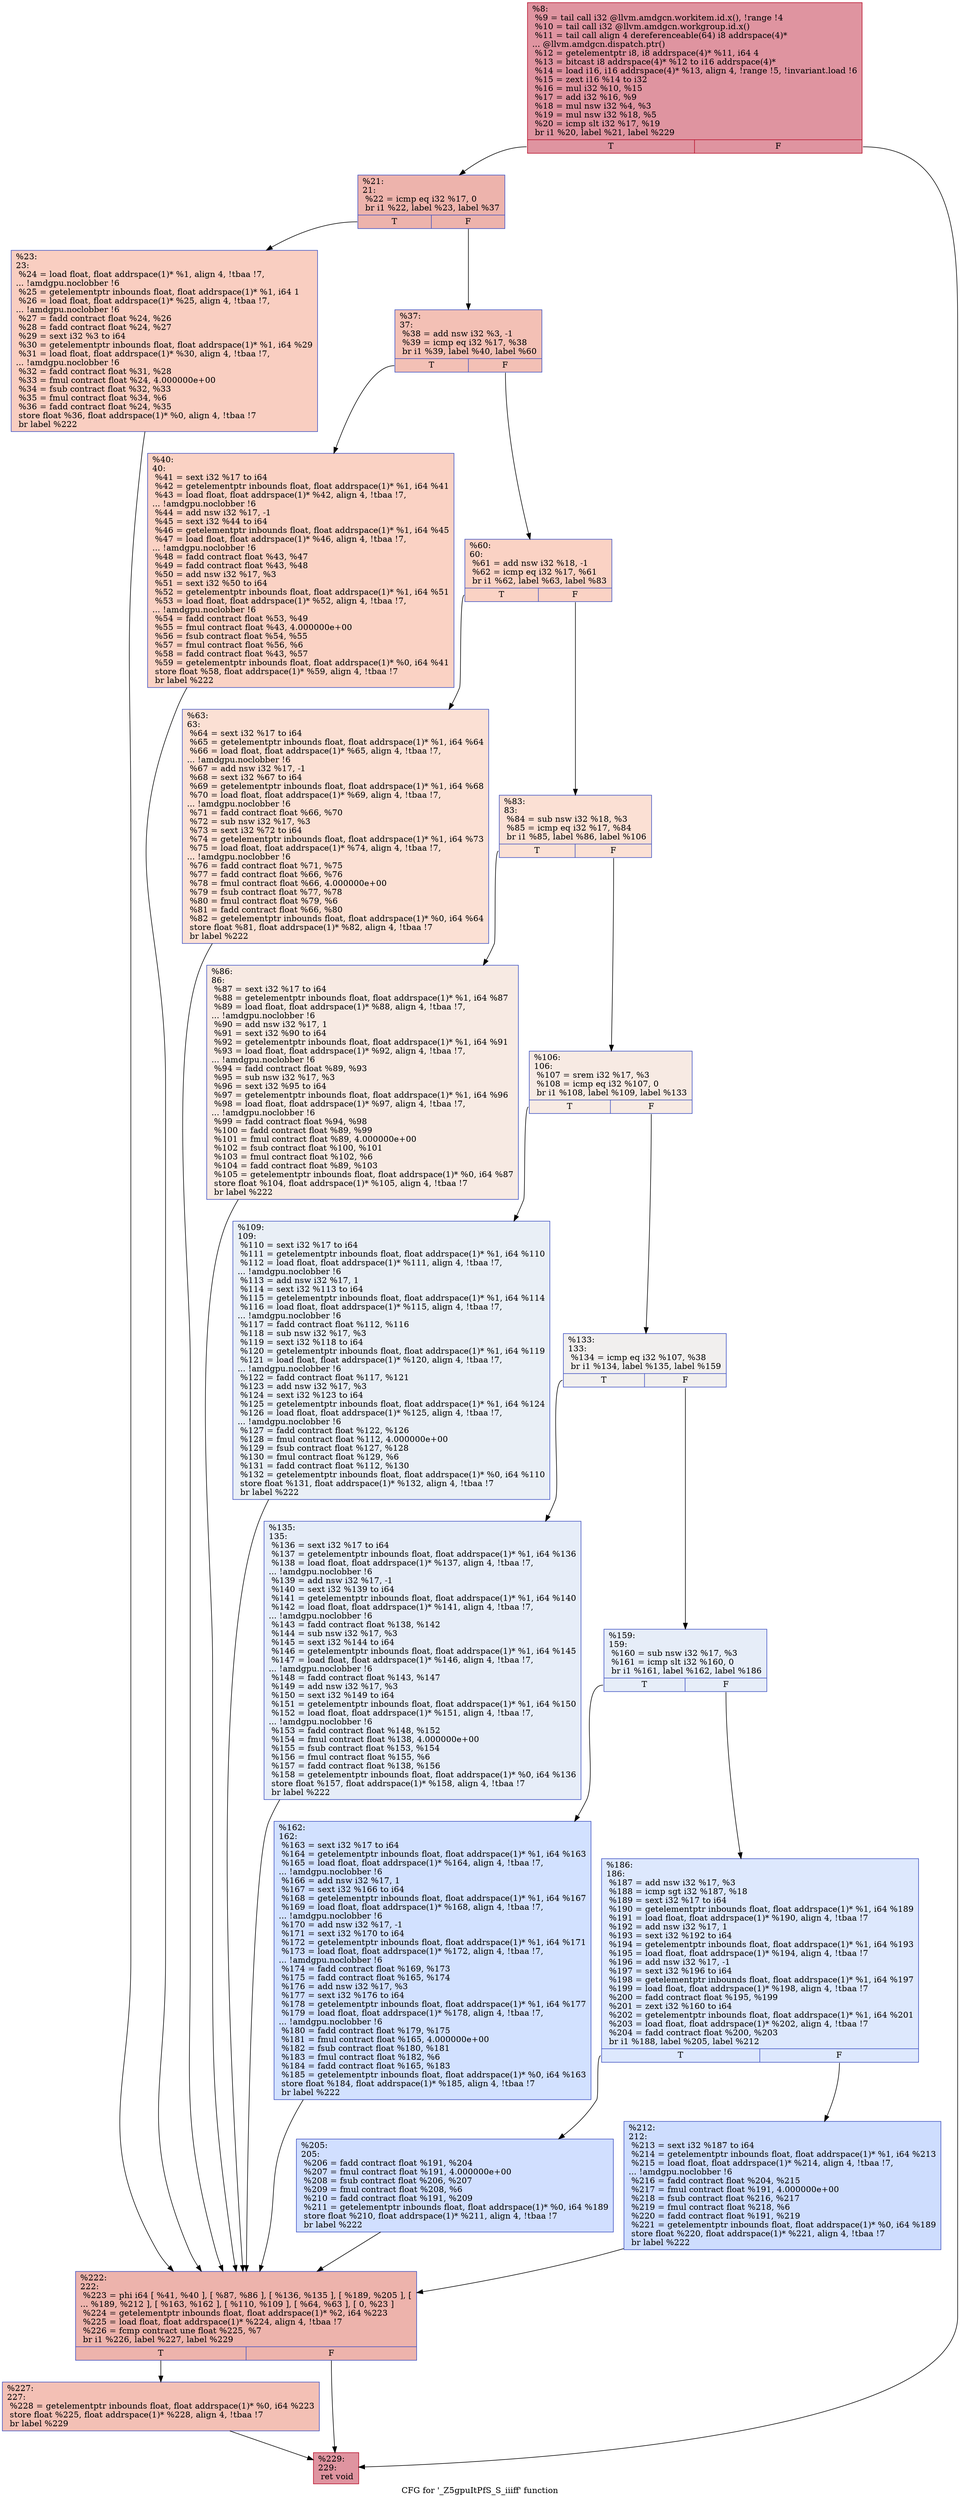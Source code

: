 digraph "CFG for '_Z5gpuItPfS_S_iiiff' function" {
	label="CFG for '_Z5gpuItPfS_S_iiiff' function";

	Node0x5f6be20 [shape=record,color="#b70d28ff", style=filled, fillcolor="#b70d2870",label="{%8:\l  %9 = tail call i32 @llvm.amdgcn.workitem.id.x(), !range !4\l  %10 = tail call i32 @llvm.amdgcn.workgroup.id.x()\l  %11 = tail call align 4 dereferenceable(64) i8 addrspace(4)*\l... @llvm.amdgcn.dispatch.ptr()\l  %12 = getelementptr i8, i8 addrspace(4)* %11, i64 4\l  %13 = bitcast i8 addrspace(4)* %12 to i16 addrspace(4)*\l  %14 = load i16, i16 addrspace(4)* %13, align 4, !range !5, !invariant.load !6\l  %15 = zext i16 %14 to i32\l  %16 = mul i32 %10, %15\l  %17 = add i32 %16, %9\l  %18 = mul nsw i32 %4, %3\l  %19 = mul nsw i32 %18, %5\l  %20 = icmp slt i32 %17, %19\l  br i1 %20, label %21, label %229\l|{<s0>T|<s1>F}}"];
	Node0x5f6be20:s0 -> Node0x5f6de70;
	Node0x5f6be20:s1 -> Node0x5f6df00;
	Node0x5f6de70 [shape=record,color="#3d50c3ff", style=filled, fillcolor="#d6524470",label="{%21:\l21:                                               \l  %22 = icmp eq i32 %17, 0\l  br i1 %22, label %23, label %37\l|{<s0>T|<s1>F}}"];
	Node0x5f6de70:s0 -> Node0x5f6e0d0;
	Node0x5f6de70:s1 -> Node0x5f6e120;
	Node0x5f6e0d0 [shape=record,color="#3d50c3ff", style=filled, fillcolor="#f2907270",label="{%23:\l23:                                               \l  %24 = load float, float addrspace(1)* %1, align 4, !tbaa !7,\l... !amdgpu.noclobber !6\l  %25 = getelementptr inbounds float, float addrspace(1)* %1, i64 1\l  %26 = load float, float addrspace(1)* %25, align 4, !tbaa !7,\l... !amdgpu.noclobber !6\l  %27 = fadd contract float %24, %26\l  %28 = fadd contract float %24, %27\l  %29 = sext i32 %3 to i64\l  %30 = getelementptr inbounds float, float addrspace(1)* %1, i64 %29\l  %31 = load float, float addrspace(1)* %30, align 4, !tbaa !7,\l... !amdgpu.noclobber !6\l  %32 = fadd contract float %31, %28\l  %33 = fmul contract float %24, 4.000000e+00\l  %34 = fsub contract float %32, %33\l  %35 = fmul contract float %34, %6\l  %36 = fadd contract float %24, %35\l  store float %36, float addrspace(1)* %0, align 4, !tbaa !7\l  br label %222\l}"];
	Node0x5f6e0d0 -> Node0x5f703f0;
	Node0x5f6e120 [shape=record,color="#3d50c3ff", style=filled, fillcolor="#e5705870",label="{%37:\l37:                                               \l  %38 = add nsw i32 %3, -1\l  %39 = icmp eq i32 %17, %38\l  br i1 %39, label %40, label %60\l|{<s0>T|<s1>F}}"];
	Node0x5f6e120:s0 -> Node0x5f705d0;
	Node0x5f6e120:s1 -> Node0x5f70620;
	Node0x5f705d0 [shape=record,color="#3d50c3ff", style=filled, fillcolor="#f4987a70",label="{%40:\l40:                                               \l  %41 = sext i32 %17 to i64\l  %42 = getelementptr inbounds float, float addrspace(1)* %1, i64 %41\l  %43 = load float, float addrspace(1)* %42, align 4, !tbaa !7,\l... !amdgpu.noclobber !6\l  %44 = add nsw i32 %17, -1\l  %45 = sext i32 %44 to i64\l  %46 = getelementptr inbounds float, float addrspace(1)* %1, i64 %45\l  %47 = load float, float addrspace(1)* %46, align 4, !tbaa !7,\l... !amdgpu.noclobber !6\l  %48 = fadd contract float %43, %47\l  %49 = fadd contract float %43, %48\l  %50 = add nsw i32 %17, %3\l  %51 = sext i32 %50 to i64\l  %52 = getelementptr inbounds float, float addrspace(1)* %1, i64 %51\l  %53 = load float, float addrspace(1)* %52, align 4, !tbaa !7,\l... !amdgpu.noclobber !6\l  %54 = fadd contract float %53, %49\l  %55 = fmul contract float %43, 4.000000e+00\l  %56 = fsub contract float %54, %55\l  %57 = fmul contract float %56, %6\l  %58 = fadd contract float %43, %57\l  %59 = getelementptr inbounds float, float addrspace(1)* %0, i64 %41\l  store float %58, float addrspace(1)* %59, align 4, !tbaa !7\l  br label %222\l}"];
	Node0x5f705d0 -> Node0x5f703f0;
	Node0x5f70620 [shape=record,color="#3d50c3ff", style=filled, fillcolor="#f4987a70",label="{%60:\l60:                                               \l  %61 = add nsw i32 %18, -1\l  %62 = icmp eq i32 %17, %61\l  br i1 %62, label %63, label %83\l|{<s0>T|<s1>F}}"];
	Node0x5f70620:s0 -> Node0x5f71460;
	Node0x5f70620:s1 -> Node0x5f714b0;
	Node0x5f71460 [shape=record,color="#3d50c3ff", style=filled, fillcolor="#f7b99e70",label="{%63:\l63:                                               \l  %64 = sext i32 %17 to i64\l  %65 = getelementptr inbounds float, float addrspace(1)* %1, i64 %64\l  %66 = load float, float addrspace(1)* %65, align 4, !tbaa !7,\l... !amdgpu.noclobber !6\l  %67 = add nsw i32 %17, -1\l  %68 = sext i32 %67 to i64\l  %69 = getelementptr inbounds float, float addrspace(1)* %1, i64 %68\l  %70 = load float, float addrspace(1)* %69, align 4, !tbaa !7,\l... !amdgpu.noclobber !6\l  %71 = fadd contract float %66, %70\l  %72 = sub nsw i32 %17, %3\l  %73 = sext i32 %72 to i64\l  %74 = getelementptr inbounds float, float addrspace(1)* %1, i64 %73\l  %75 = load float, float addrspace(1)* %74, align 4, !tbaa !7,\l... !amdgpu.noclobber !6\l  %76 = fadd contract float %71, %75\l  %77 = fadd contract float %66, %76\l  %78 = fmul contract float %66, 4.000000e+00\l  %79 = fsub contract float %77, %78\l  %80 = fmul contract float %79, %6\l  %81 = fadd contract float %66, %80\l  %82 = getelementptr inbounds float, float addrspace(1)* %0, i64 %64\l  store float %81, float addrspace(1)* %82, align 4, !tbaa !7\l  br label %222\l}"];
	Node0x5f71460 -> Node0x5f703f0;
	Node0x5f714b0 [shape=record,color="#3d50c3ff", style=filled, fillcolor="#f7b99e70",label="{%83:\l83:                                               \l  %84 = sub nsw i32 %18, %3\l  %85 = icmp eq i32 %17, %84\l  br i1 %85, label %86, label %106\l|{<s0>T|<s1>F}}"];
	Node0x5f714b0:s0 -> Node0x5f724c0;
	Node0x5f714b0:s1 -> Node0x5f72510;
	Node0x5f724c0 [shape=record,color="#3d50c3ff", style=filled, fillcolor="#eed0c070",label="{%86:\l86:                                               \l  %87 = sext i32 %17 to i64\l  %88 = getelementptr inbounds float, float addrspace(1)* %1, i64 %87\l  %89 = load float, float addrspace(1)* %88, align 4, !tbaa !7,\l... !amdgpu.noclobber !6\l  %90 = add nsw i32 %17, 1\l  %91 = sext i32 %90 to i64\l  %92 = getelementptr inbounds float, float addrspace(1)* %1, i64 %91\l  %93 = load float, float addrspace(1)* %92, align 4, !tbaa !7,\l... !amdgpu.noclobber !6\l  %94 = fadd contract float %89, %93\l  %95 = sub nsw i32 %17, %3\l  %96 = sext i32 %95 to i64\l  %97 = getelementptr inbounds float, float addrspace(1)* %1, i64 %96\l  %98 = load float, float addrspace(1)* %97, align 4, !tbaa !7,\l... !amdgpu.noclobber !6\l  %99 = fadd contract float %94, %98\l  %100 = fadd contract float %89, %99\l  %101 = fmul contract float %89, 4.000000e+00\l  %102 = fsub contract float %100, %101\l  %103 = fmul contract float %102, %6\l  %104 = fadd contract float %89, %103\l  %105 = getelementptr inbounds float, float addrspace(1)* %0, i64 %87\l  store float %104, float addrspace(1)* %105, align 4, !tbaa !7\l  br label %222\l}"];
	Node0x5f724c0 -> Node0x5f703f0;
	Node0x5f72510 [shape=record,color="#3d50c3ff", style=filled, fillcolor="#eed0c070",label="{%106:\l106:                                              \l  %107 = srem i32 %17, %3\l  %108 = icmp eq i32 %107, 0\l  br i1 %108, label %109, label %133\l|{<s0>T|<s1>F}}"];
	Node0x5f72510:s0 -> Node0x5f73350;
	Node0x5f72510:s1 -> Node0x5f733a0;
	Node0x5f73350 [shape=record,color="#3d50c3ff", style=filled, fillcolor="#cedaeb70",label="{%109:\l109:                                              \l  %110 = sext i32 %17 to i64\l  %111 = getelementptr inbounds float, float addrspace(1)* %1, i64 %110\l  %112 = load float, float addrspace(1)* %111, align 4, !tbaa !7,\l... !amdgpu.noclobber !6\l  %113 = add nsw i32 %17, 1\l  %114 = sext i32 %113 to i64\l  %115 = getelementptr inbounds float, float addrspace(1)* %1, i64 %114\l  %116 = load float, float addrspace(1)* %115, align 4, !tbaa !7,\l... !amdgpu.noclobber !6\l  %117 = fadd contract float %112, %116\l  %118 = sub nsw i32 %17, %3\l  %119 = sext i32 %118 to i64\l  %120 = getelementptr inbounds float, float addrspace(1)* %1, i64 %119\l  %121 = load float, float addrspace(1)* %120, align 4, !tbaa !7,\l... !amdgpu.noclobber !6\l  %122 = fadd contract float %117, %121\l  %123 = add nsw i32 %17, %3\l  %124 = sext i32 %123 to i64\l  %125 = getelementptr inbounds float, float addrspace(1)* %1, i64 %124\l  %126 = load float, float addrspace(1)* %125, align 4, !tbaa !7,\l... !amdgpu.noclobber !6\l  %127 = fadd contract float %122, %126\l  %128 = fmul contract float %112, 4.000000e+00\l  %129 = fsub contract float %127, %128\l  %130 = fmul contract float %129, %6\l  %131 = fadd contract float %112, %130\l  %132 = getelementptr inbounds float, float addrspace(1)* %0, i64 %110\l  store float %131, float addrspace(1)* %132, align 4, !tbaa !7\l  br label %222\l}"];
	Node0x5f73350 -> Node0x5f703f0;
	Node0x5f733a0 [shape=record,color="#3d50c3ff", style=filled, fillcolor="#e0dbd870",label="{%133:\l133:                                              \l  %134 = icmp eq i32 %107, %38\l  br i1 %134, label %135, label %159\l|{<s0>T|<s1>F}}"];
	Node0x5f733a0:s0 -> Node0x5f747a0;
	Node0x5f733a0:s1 -> Node0x5f747f0;
	Node0x5f747a0 [shape=record,color="#3d50c3ff", style=filled, fillcolor="#c7d7f070",label="{%135:\l135:                                              \l  %136 = sext i32 %17 to i64\l  %137 = getelementptr inbounds float, float addrspace(1)* %1, i64 %136\l  %138 = load float, float addrspace(1)* %137, align 4, !tbaa !7,\l... !amdgpu.noclobber !6\l  %139 = add nsw i32 %17, -1\l  %140 = sext i32 %139 to i64\l  %141 = getelementptr inbounds float, float addrspace(1)* %1, i64 %140\l  %142 = load float, float addrspace(1)* %141, align 4, !tbaa !7,\l... !amdgpu.noclobber !6\l  %143 = fadd contract float %138, %142\l  %144 = sub nsw i32 %17, %3\l  %145 = sext i32 %144 to i64\l  %146 = getelementptr inbounds float, float addrspace(1)* %1, i64 %145\l  %147 = load float, float addrspace(1)* %146, align 4, !tbaa !7,\l... !amdgpu.noclobber !6\l  %148 = fadd contract float %143, %147\l  %149 = add nsw i32 %17, %3\l  %150 = sext i32 %149 to i64\l  %151 = getelementptr inbounds float, float addrspace(1)* %1, i64 %150\l  %152 = load float, float addrspace(1)* %151, align 4, !tbaa !7,\l... !amdgpu.noclobber !6\l  %153 = fadd contract float %148, %152\l  %154 = fmul contract float %138, 4.000000e+00\l  %155 = fsub contract float %153, %154\l  %156 = fmul contract float %155, %6\l  %157 = fadd contract float %138, %156\l  %158 = getelementptr inbounds float, float addrspace(1)* %0, i64 %136\l  store float %157, float addrspace(1)* %158, align 4, !tbaa !7\l  br label %222\l}"];
	Node0x5f747a0 -> Node0x5f703f0;
	Node0x5f747f0 [shape=record,color="#3d50c3ff", style=filled, fillcolor="#c7d7f070",label="{%159:\l159:                                              \l  %160 = sub nsw i32 %17, %3\l  %161 = icmp slt i32 %160, 0\l  br i1 %161, label %162, label %186\l|{<s0>T|<s1>F}}"];
	Node0x5f747f0:s0 -> Node0x5f75850;
	Node0x5f747f0:s1 -> Node0x5f758a0;
	Node0x5f75850 [shape=record,color="#3d50c3ff", style=filled, fillcolor="#9abbff70",label="{%162:\l162:                                              \l  %163 = sext i32 %17 to i64\l  %164 = getelementptr inbounds float, float addrspace(1)* %1, i64 %163\l  %165 = load float, float addrspace(1)* %164, align 4, !tbaa !7,\l... !amdgpu.noclobber !6\l  %166 = add nsw i32 %17, 1\l  %167 = sext i32 %166 to i64\l  %168 = getelementptr inbounds float, float addrspace(1)* %1, i64 %167\l  %169 = load float, float addrspace(1)* %168, align 4, !tbaa !7,\l... !amdgpu.noclobber !6\l  %170 = add nsw i32 %17, -1\l  %171 = sext i32 %170 to i64\l  %172 = getelementptr inbounds float, float addrspace(1)* %1, i64 %171\l  %173 = load float, float addrspace(1)* %172, align 4, !tbaa !7,\l... !amdgpu.noclobber !6\l  %174 = fadd contract float %169, %173\l  %175 = fadd contract float %165, %174\l  %176 = add nsw i32 %17, %3\l  %177 = sext i32 %176 to i64\l  %178 = getelementptr inbounds float, float addrspace(1)* %1, i64 %177\l  %179 = load float, float addrspace(1)* %178, align 4, !tbaa !7,\l... !amdgpu.noclobber !6\l  %180 = fadd contract float %179, %175\l  %181 = fmul contract float %165, 4.000000e+00\l  %182 = fsub contract float %180, %181\l  %183 = fmul contract float %182, %6\l  %184 = fadd contract float %165, %183\l  %185 = getelementptr inbounds float, float addrspace(1)* %0, i64 %163\l  store float %184, float addrspace(1)* %185, align 4, !tbaa !7\l  br label %222\l}"];
	Node0x5f75850 -> Node0x5f703f0;
	Node0x5f758a0 [shape=record,color="#3d50c3ff", style=filled, fillcolor="#b2ccfb70",label="{%186:\l186:                                              \l  %187 = add nsw i32 %17, %3\l  %188 = icmp sgt i32 %187, %18\l  %189 = sext i32 %17 to i64\l  %190 = getelementptr inbounds float, float addrspace(1)* %1, i64 %189\l  %191 = load float, float addrspace(1)* %190, align 4, !tbaa !7\l  %192 = add nsw i32 %17, 1\l  %193 = sext i32 %192 to i64\l  %194 = getelementptr inbounds float, float addrspace(1)* %1, i64 %193\l  %195 = load float, float addrspace(1)* %194, align 4, !tbaa !7\l  %196 = add nsw i32 %17, -1\l  %197 = sext i32 %196 to i64\l  %198 = getelementptr inbounds float, float addrspace(1)* %1, i64 %197\l  %199 = load float, float addrspace(1)* %198, align 4, !tbaa !7\l  %200 = fadd contract float %195, %199\l  %201 = zext i32 %160 to i64\l  %202 = getelementptr inbounds float, float addrspace(1)* %1, i64 %201\l  %203 = load float, float addrspace(1)* %202, align 4, !tbaa !7\l  %204 = fadd contract float %200, %203\l  br i1 %188, label %205, label %212\l|{<s0>T|<s1>F}}"];
	Node0x5f758a0:s0 -> Node0x5f77140;
	Node0x5f758a0:s1 -> Node0x5f77190;
	Node0x5f77140 [shape=record,color="#3d50c3ff", style=filled, fillcolor="#96b7ff70",label="{%205:\l205:                                              \l  %206 = fadd contract float %191, %204\l  %207 = fmul contract float %191, 4.000000e+00\l  %208 = fsub contract float %206, %207\l  %209 = fmul contract float %208, %6\l  %210 = fadd contract float %191, %209\l  %211 = getelementptr inbounds float, float addrspace(1)* %0, i64 %189\l  store float %210, float addrspace(1)* %211, align 4, !tbaa !7\l  br label %222\l}"];
	Node0x5f77140 -> Node0x5f703f0;
	Node0x5f77190 [shape=record,color="#3d50c3ff", style=filled, fillcolor="#8fb1fe70",label="{%212:\l212:                                              \l  %213 = sext i32 %187 to i64\l  %214 = getelementptr inbounds float, float addrspace(1)* %1, i64 %213\l  %215 = load float, float addrspace(1)* %214, align 4, !tbaa !7,\l... !amdgpu.noclobber !6\l  %216 = fadd contract float %204, %215\l  %217 = fmul contract float %191, 4.000000e+00\l  %218 = fsub contract float %216, %217\l  %219 = fmul contract float %218, %6\l  %220 = fadd contract float %191, %219\l  %221 = getelementptr inbounds float, float addrspace(1)* %0, i64 %189\l  store float %220, float addrspace(1)* %221, align 4, !tbaa !7\l  br label %222\l}"];
	Node0x5f77190 -> Node0x5f703f0;
	Node0x5f703f0 [shape=record,color="#3d50c3ff", style=filled, fillcolor="#d6524470",label="{%222:\l222:                                              \l  %223 = phi i64 [ %41, %40 ], [ %87, %86 ], [ %136, %135 ], [ %189, %205 ], [\l... %189, %212 ], [ %163, %162 ], [ %110, %109 ], [ %64, %63 ], [ 0, %23 ]\l  %224 = getelementptr inbounds float, float addrspace(1)* %2, i64 %223\l  %225 = load float, float addrspace(1)* %224, align 4, !tbaa !7\l  %226 = fcmp contract une float %225, %7\l  br i1 %226, label %227, label %229\l|{<s0>T|<s1>F}}"];
	Node0x5f703f0:s0 -> Node0x5f78090;
	Node0x5f703f0:s1 -> Node0x5f6df00;
	Node0x5f78090 [shape=record,color="#3d50c3ff", style=filled, fillcolor="#e5705870",label="{%227:\l227:                                              \l  %228 = getelementptr inbounds float, float addrspace(1)* %0, i64 %223\l  store float %225, float addrspace(1)* %228, align 4, !tbaa !7\l  br label %229\l}"];
	Node0x5f78090 -> Node0x5f6df00;
	Node0x5f6df00 [shape=record,color="#b70d28ff", style=filled, fillcolor="#b70d2870",label="{%229:\l229:                                              \l  ret void\l}"];
}
